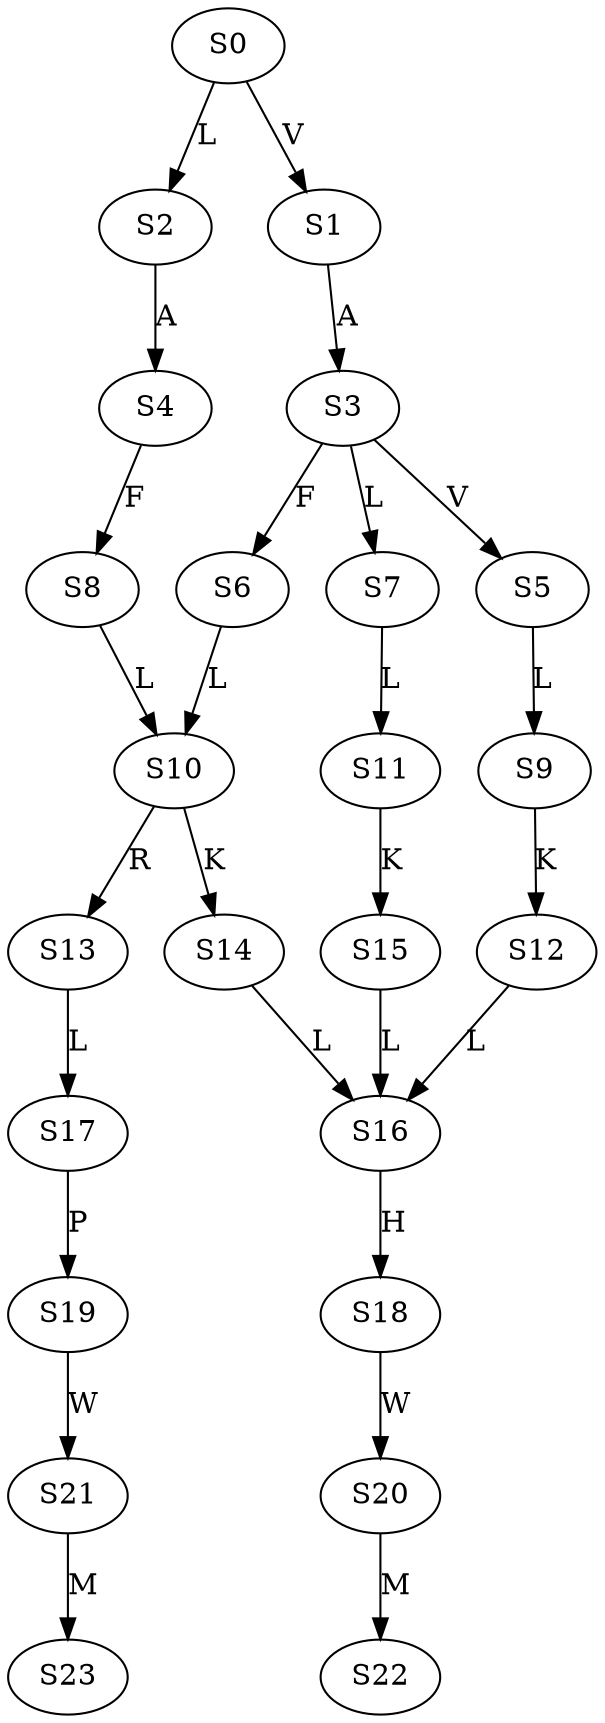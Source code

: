 strict digraph  {
	S0 -> S1 [ label = V ];
	S0 -> S2 [ label = L ];
	S1 -> S3 [ label = A ];
	S2 -> S4 [ label = A ];
	S3 -> S5 [ label = V ];
	S3 -> S6 [ label = F ];
	S3 -> S7 [ label = L ];
	S4 -> S8 [ label = F ];
	S5 -> S9 [ label = L ];
	S6 -> S10 [ label = L ];
	S7 -> S11 [ label = L ];
	S8 -> S10 [ label = L ];
	S9 -> S12 [ label = K ];
	S10 -> S13 [ label = R ];
	S10 -> S14 [ label = K ];
	S11 -> S15 [ label = K ];
	S12 -> S16 [ label = L ];
	S13 -> S17 [ label = L ];
	S14 -> S16 [ label = L ];
	S15 -> S16 [ label = L ];
	S16 -> S18 [ label = H ];
	S17 -> S19 [ label = P ];
	S18 -> S20 [ label = W ];
	S19 -> S21 [ label = W ];
	S20 -> S22 [ label = M ];
	S21 -> S23 [ label = M ];
}

